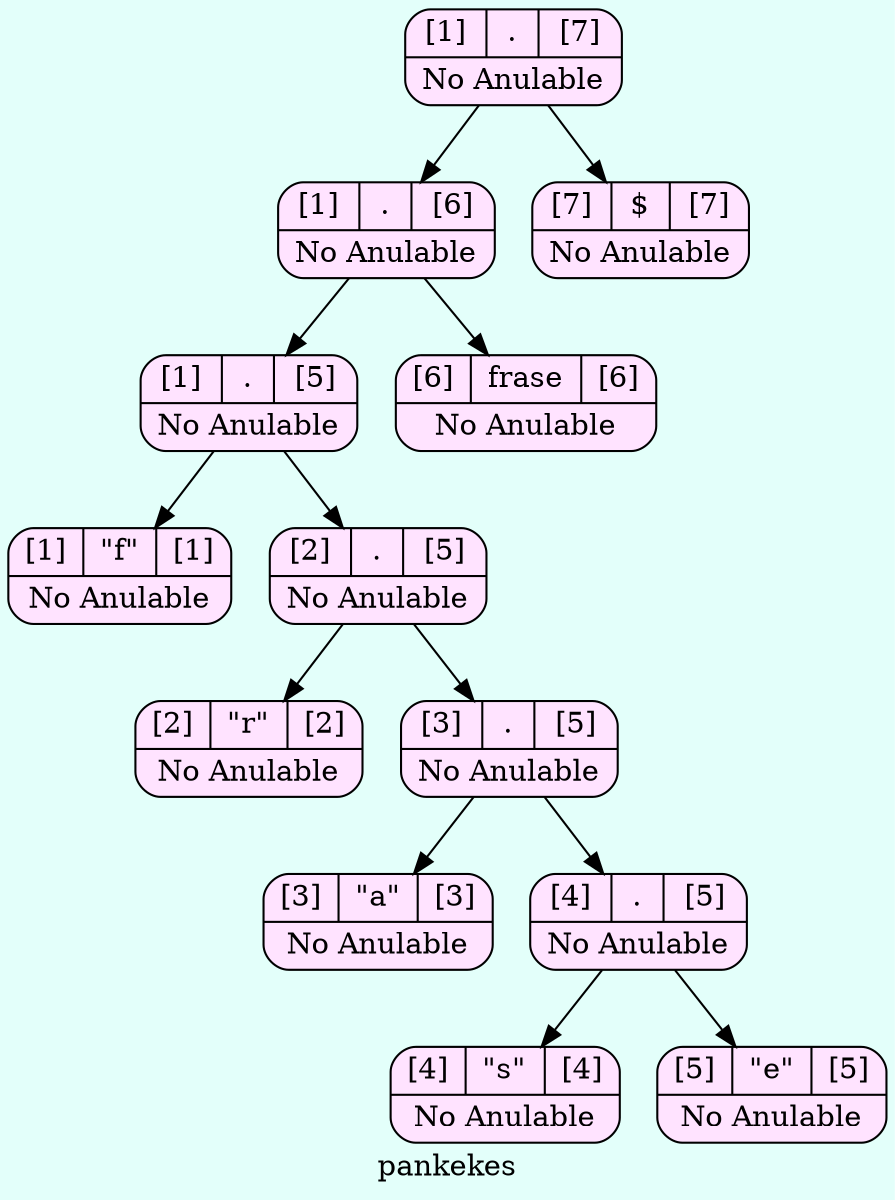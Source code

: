 digraph structs {
  bgcolor = "#E3FFFA"
   node [shape=Mrecord fillcolor="#FFE3FF" style =filled];
label ="pankekes"
    struct1940756445    [label="{{[1]|<here>.|[7]}|No Anulable}"];
    struct1940756445-> struct569886736
    struct569886736    [label="{{[1]|<here>.|[6]}|No Anulable}"];
    struct569886736-> struct1487092958
    struct1487092958    [label="{{[1]|<here>.|[5]}|No Anulable}"];
    struct1487092958-> struct852813083
    struct852813083    [label="{{[1]|<here>\"f\"|[1]}|No Anulable}"];
    struct1487092958-> struct760782819
    struct760782819    [label="{{[2]|<here>.|[5]}|No Anulable}"];
    struct760782819-> struct854615312
    struct854615312    [label="{{[2]|<here>\"r\"|[2]}|No Anulable}"];
    struct760782819-> struct1945430620
    struct1945430620    [label="{{[3]|<here>.|[5]}|No Anulable}"];
    struct1945430620-> struct1713186052
    struct1713186052    [label="{{[3]|<here>\"a\"|[3]}|No Anulable}"];
    struct1945430620-> struct257100195
    struct257100195    [label="{{[4]|<here>.|[5]}|No Anulable}"];
    struct257100195-> struct1043998140
    struct1043998140    [label="{{[4]|<here>\"s\"|[4]}|No Anulable}"];
    struct257100195-> struct1783139885
    struct1783139885    [label="{{[5]|<here>\"e\"|[5]}|No Anulable}"];
    struct569886736-> struct1710400357
    struct1710400357    [label="{{[6]|<here>frase|[6]}|No Anulable}"];
    struct1940756445-> struct1929093225
    struct1929093225    [label="{{[7]|<here>$|[7]}|No Anulable}"];

}